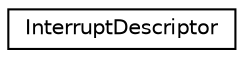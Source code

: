digraph "Graphical Class Hierarchy"
{
  edge [fontname="Helvetica",fontsize="10",labelfontname="Helvetica",labelfontsize="10"];
  node [fontname="Helvetica",fontsize="10",shape=record];
  rankdir="LR";
  Node0 [label="InterruptDescriptor",height=0.2,width=0.4,color="black", fillcolor="white", style="filled",URL="$structInterruptDescriptor.html",tooltip="A simple structure for interrupt description. "];
}

